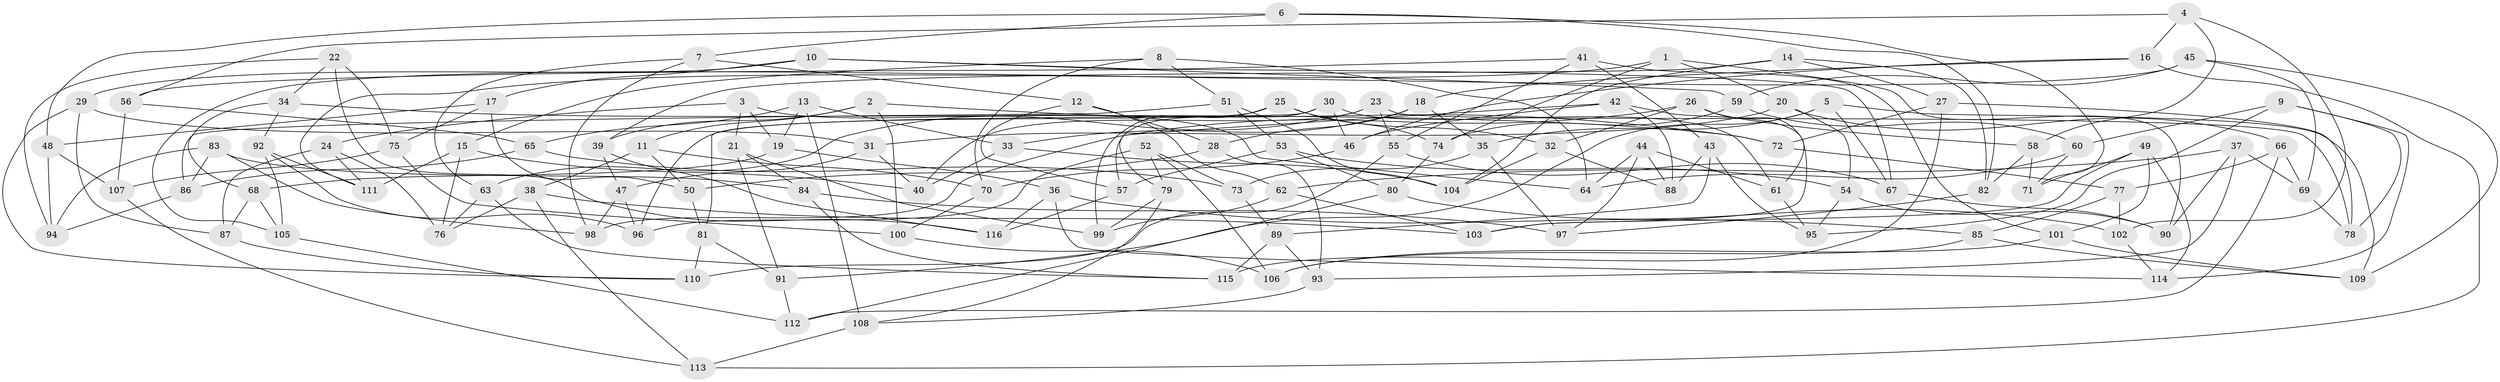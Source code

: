 // Generated by graph-tools (version 1.1) at 2025/02/03/09/25 03:02:53]
// undirected, 116 vertices, 232 edges
graph export_dot {
graph [start="1"]
  node [color=gray90,style=filled];
  1;
  2;
  3;
  4;
  5;
  6;
  7;
  8;
  9;
  10;
  11;
  12;
  13;
  14;
  15;
  16;
  17;
  18;
  19;
  20;
  21;
  22;
  23;
  24;
  25;
  26;
  27;
  28;
  29;
  30;
  31;
  32;
  33;
  34;
  35;
  36;
  37;
  38;
  39;
  40;
  41;
  42;
  43;
  44;
  45;
  46;
  47;
  48;
  49;
  50;
  51;
  52;
  53;
  54;
  55;
  56;
  57;
  58;
  59;
  60;
  61;
  62;
  63;
  64;
  65;
  66;
  67;
  68;
  69;
  70;
  71;
  72;
  73;
  74;
  75;
  76;
  77;
  78;
  79;
  80;
  81;
  82;
  83;
  84;
  85;
  86;
  87;
  88;
  89;
  90;
  91;
  92;
  93;
  94;
  95;
  96;
  97;
  98;
  99;
  100;
  101;
  102;
  103;
  104;
  105;
  106;
  107;
  108;
  109;
  110;
  111;
  112;
  113;
  114;
  115;
  116;
  1 -- 20;
  1 -- 111;
  1 -- 90;
  1 -- 74;
  2 -- 100;
  2 -- 72;
  2 -- 39;
  2 -- 11;
  3 -- 21;
  3 -- 24;
  3 -- 64;
  3 -- 19;
  4 -- 56;
  4 -- 16;
  4 -- 102;
  4 -- 58;
  5 -- 91;
  5 -- 109;
  5 -- 35;
  5 -- 67;
  6 -- 48;
  6 -- 7;
  6 -- 82;
  6 -- 71;
  7 -- 63;
  7 -- 98;
  7 -- 12;
  8 -- 70;
  8 -- 51;
  8 -- 64;
  8 -- 15;
  9 -- 78;
  9 -- 95;
  9 -- 114;
  9 -- 60;
  10 -- 17;
  10 -- 29;
  10 -- 59;
  10 -- 67;
  11 -- 38;
  11 -- 50;
  11 -- 70;
  12 -- 62;
  12 -- 28;
  12 -- 57;
  13 -- 108;
  13 -- 33;
  13 -- 65;
  13 -- 19;
  14 -- 82;
  14 -- 39;
  14 -- 104;
  14 -- 27;
  15 -- 76;
  15 -- 111;
  15 -- 40;
  16 -- 46;
  16 -- 18;
  16 -- 113;
  17 -- 48;
  17 -- 75;
  17 -- 50;
  18 -- 28;
  18 -- 35;
  18 -- 33;
  19 -- 36;
  19 -- 68;
  20 -- 31;
  20 -- 66;
  20 -- 54;
  21 -- 99;
  21 -- 91;
  21 -- 84;
  22 -- 75;
  22 -- 34;
  22 -- 94;
  22 -- 116;
  23 -- 40;
  23 -- 55;
  23 -- 63;
  23 -- 78;
  24 -- 111;
  24 -- 87;
  24 -- 76;
  25 -- 99;
  25 -- 74;
  25 -- 32;
  25 -- 96;
  26 -- 32;
  26 -- 58;
  26 -- 98;
  26 -- 61;
  27 -- 78;
  27 -- 72;
  27 -- 115;
  28 -- 50;
  28 -- 93;
  29 -- 110;
  29 -- 31;
  29 -- 87;
  30 -- 79;
  30 -- 61;
  30 -- 81;
  30 -- 46;
  31 -- 40;
  31 -- 47;
  32 -- 88;
  32 -- 104;
  33 -- 104;
  33 -- 40;
  34 -- 92;
  34 -- 72;
  34 -- 68;
  35 -- 97;
  35 -- 73;
  36 -- 114;
  36 -- 116;
  36 -- 85;
  37 -- 93;
  37 -- 62;
  37 -- 90;
  37 -- 69;
  38 -- 103;
  38 -- 76;
  38 -- 113;
  39 -- 116;
  39 -- 47;
  41 -- 101;
  41 -- 55;
  41 -- 56;
  41 -- 43;
  42 -- 46;
  42 -- 103;
  42 -- 57;
  42 -- 88;
  43 -- 95;
  43 -- 89;
  43 -- 88;
  44 -- 61;
  44 -- 64;
  44 -- 97;
  44 -- 88;
  45 -- 109;
  45 -- 69;
  45 -- 105;
  45 -- 59;
  46 -- 70;
  47 -- 98;
  47 -- 96;
  48 -- 94;
  48 -- 107;
  49 -- 71;
  49 -- 103;
  49 -- 101;
  49 -- 114;
  50 -- 81;
  51 -- 53;
  51 -- 86;
  51 -- 104;
  52 -- 96;
  52 -- 106;
  52 -- 79;
  52 -- 73;
  53 -- 54;
  53 -- 80;
  53 -- 57;
  54 -- 90;
  54 -- 95;
  55 -- 67;
  55 -- 110;
  56 -- 65;
  56 -- 107;
  57 -- 116;
  58 -- 82;
  58 -- 71;
  59 -- 60;
  59 -- 74;
  60 -- 64;
  60 -- 71;
  61 -- 95;
  62 -- 99;
  62 -- 103;
  63 -- 115;
  63 -- 76;
  65 -- 86;
  65 -- 73;
  66 -- 77;
  66 -- 112;
  66 -- 69;
  67 -- 90;
  68 -- 87;
  68 -- 105;
  69 -- 78;
  70 -- 100;
  72 -- 77;
  73 -- 89;
  74 -- 80;
  75 -- 100;
  75 -- 107;
  77 -- 85;
  77 -- 102;
  79 -- 108;
  79 -- 99;
  80 -- 102;
  80 -- 112;
  81 -- 91;
  81 -- 110;
  82 -- 97;
  83 -- 86;
  83 -- 84;
  83 -- 94;
  83 -- 98;
  84 -- 115;
  84 -- 97;
  85 -- 109;
  85 -- 106;
  86 -- 94;
  87 -- 110;
  89 -- 115;
  89 -- 93;
  91 -- 112;
  92 -- 111;
  92 -- 105;
  92 -- 96;
  93 -- 108;
  100 -- 106;
  101 -- 106;
  101 -- 109;
  102 -- 114;
  105 -- 112;
  107 -- 113;
  108 -- 113;
}
